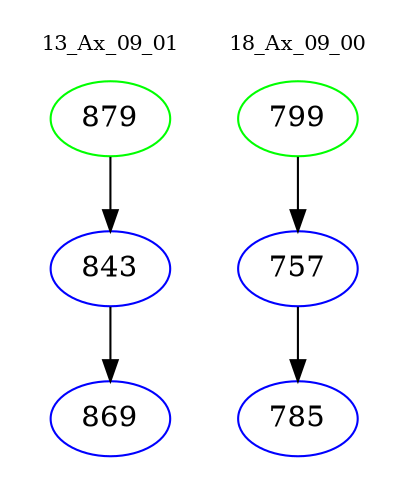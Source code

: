 digraph{
subgraph cluster_0 {
color = white
label = "13_Ax_09_01";
fontsize=10;
T0_879 [label="879", color="green"]
T0_879 -> T0_843 [color="black"]
T0_843 [label="843", color="blue"]
T0_843 -> T0_869 [color="black"]
T0_869 [label="869", color="blue"]
}
subgraph cluster_1 {
color = white
label = "18_Ax_09_00";
fontsize=10;
T1_799 [label="799", color="green"]
T1_799 -> T1_757 [color="black"]
T1_757 [label="757", color="blue"]
T1_757 -> T1_785 [color="black"]
T1_785 [label="785", color="blue"]
}
}
